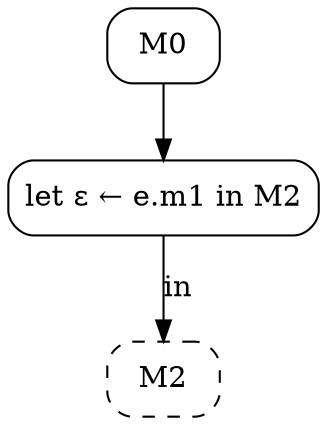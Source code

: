 digraph {
  node [shape=box, style=rounded];

  M0;
  M1 [label="let ε ← e.m1 in M2"];
  M0 -> M1;
  M2 [style="rounded,dashed"];
  M1 -> M2 [label="in"];
}
